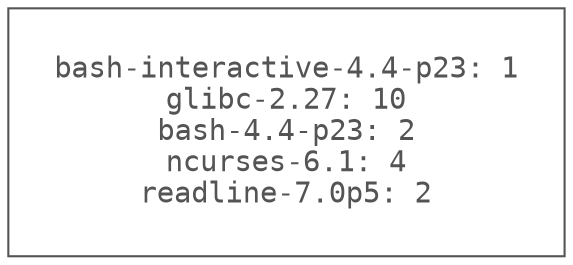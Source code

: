 digraph "bash" {
        graph [ bgcolor="transparent" ];
        node [ color="#545454" fontcolor="#545454" fontname = "monospace"  margin=.3];
        edge [ color="#545454" ];

        "bash-interactive-4.4-p23-A" [ shape="rect" label = "bash-interactive-4.4-p23: 1\nglibc-2.27: 10\nbash-4.4-p23: 2\nncurses-6.1: 4\nreadline-7.0p5: 2" ];
}
